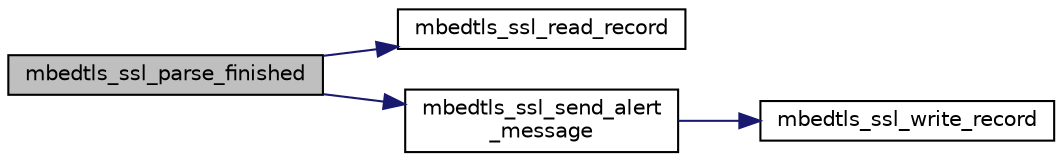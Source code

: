digraph "mbedtls_ssl_parse_finished"
{
 // LATEX_PDF_SIZE
  edge [fontname="Helvetica",fontsize="10",labelfontname="Helvetica",labelfontsize="10"];
  node [fontname="Helvetica",fontsize="10",shape=record];
  rankdir="LR";
  Node1 [label="mbedtls_ssl_parse_finished",height=0.2,width=0.4,color="black", fillcolor="grey75", style="filled", fontcolor="black",tooltip=" "];
  Node1 -> Node2 [color="midnightblue",fontsize="10",style="solid",fontname="Helvetica"];
  Node2 [label="mbedtls_ssl_read_record",height=0.2,width=0.4,color="black", fillcolor="white", style="filled",URL="$d4/df9/ssl__tls_8c.html#ace66a0d800c2e5cddfcd8d62aa675f7c",tooltip="Update record layer."];
  Node1 -> Node3 [color="midnightblue",fontsize="10",style="solid",fontname="Helvetica"];
  Node3 [label="mbedtls_ssl_send_alert\l_message",height=0.2,width=0.4,color="black", fillcolor="white", style="filled",URL="$d4/df9/ssl__tls_8c.html#a431e67252731a34bd9b5f2c9222f4c43",tooltip="Send an alert message."];
  Node3 -> Node4 [color="midnightblue",fontsize="10",style="solid",fontname="Helvetica"];
  Node4 [label="mbedtls_ssl_write_record",height=0.2,width=0.4,color="black", fillcolor="white", style="filled",URL="$d4/df9/ssl__tls_8c.html#a56dba26b0d35cd109798849dd8d9e304",tooltip=" "];
}
